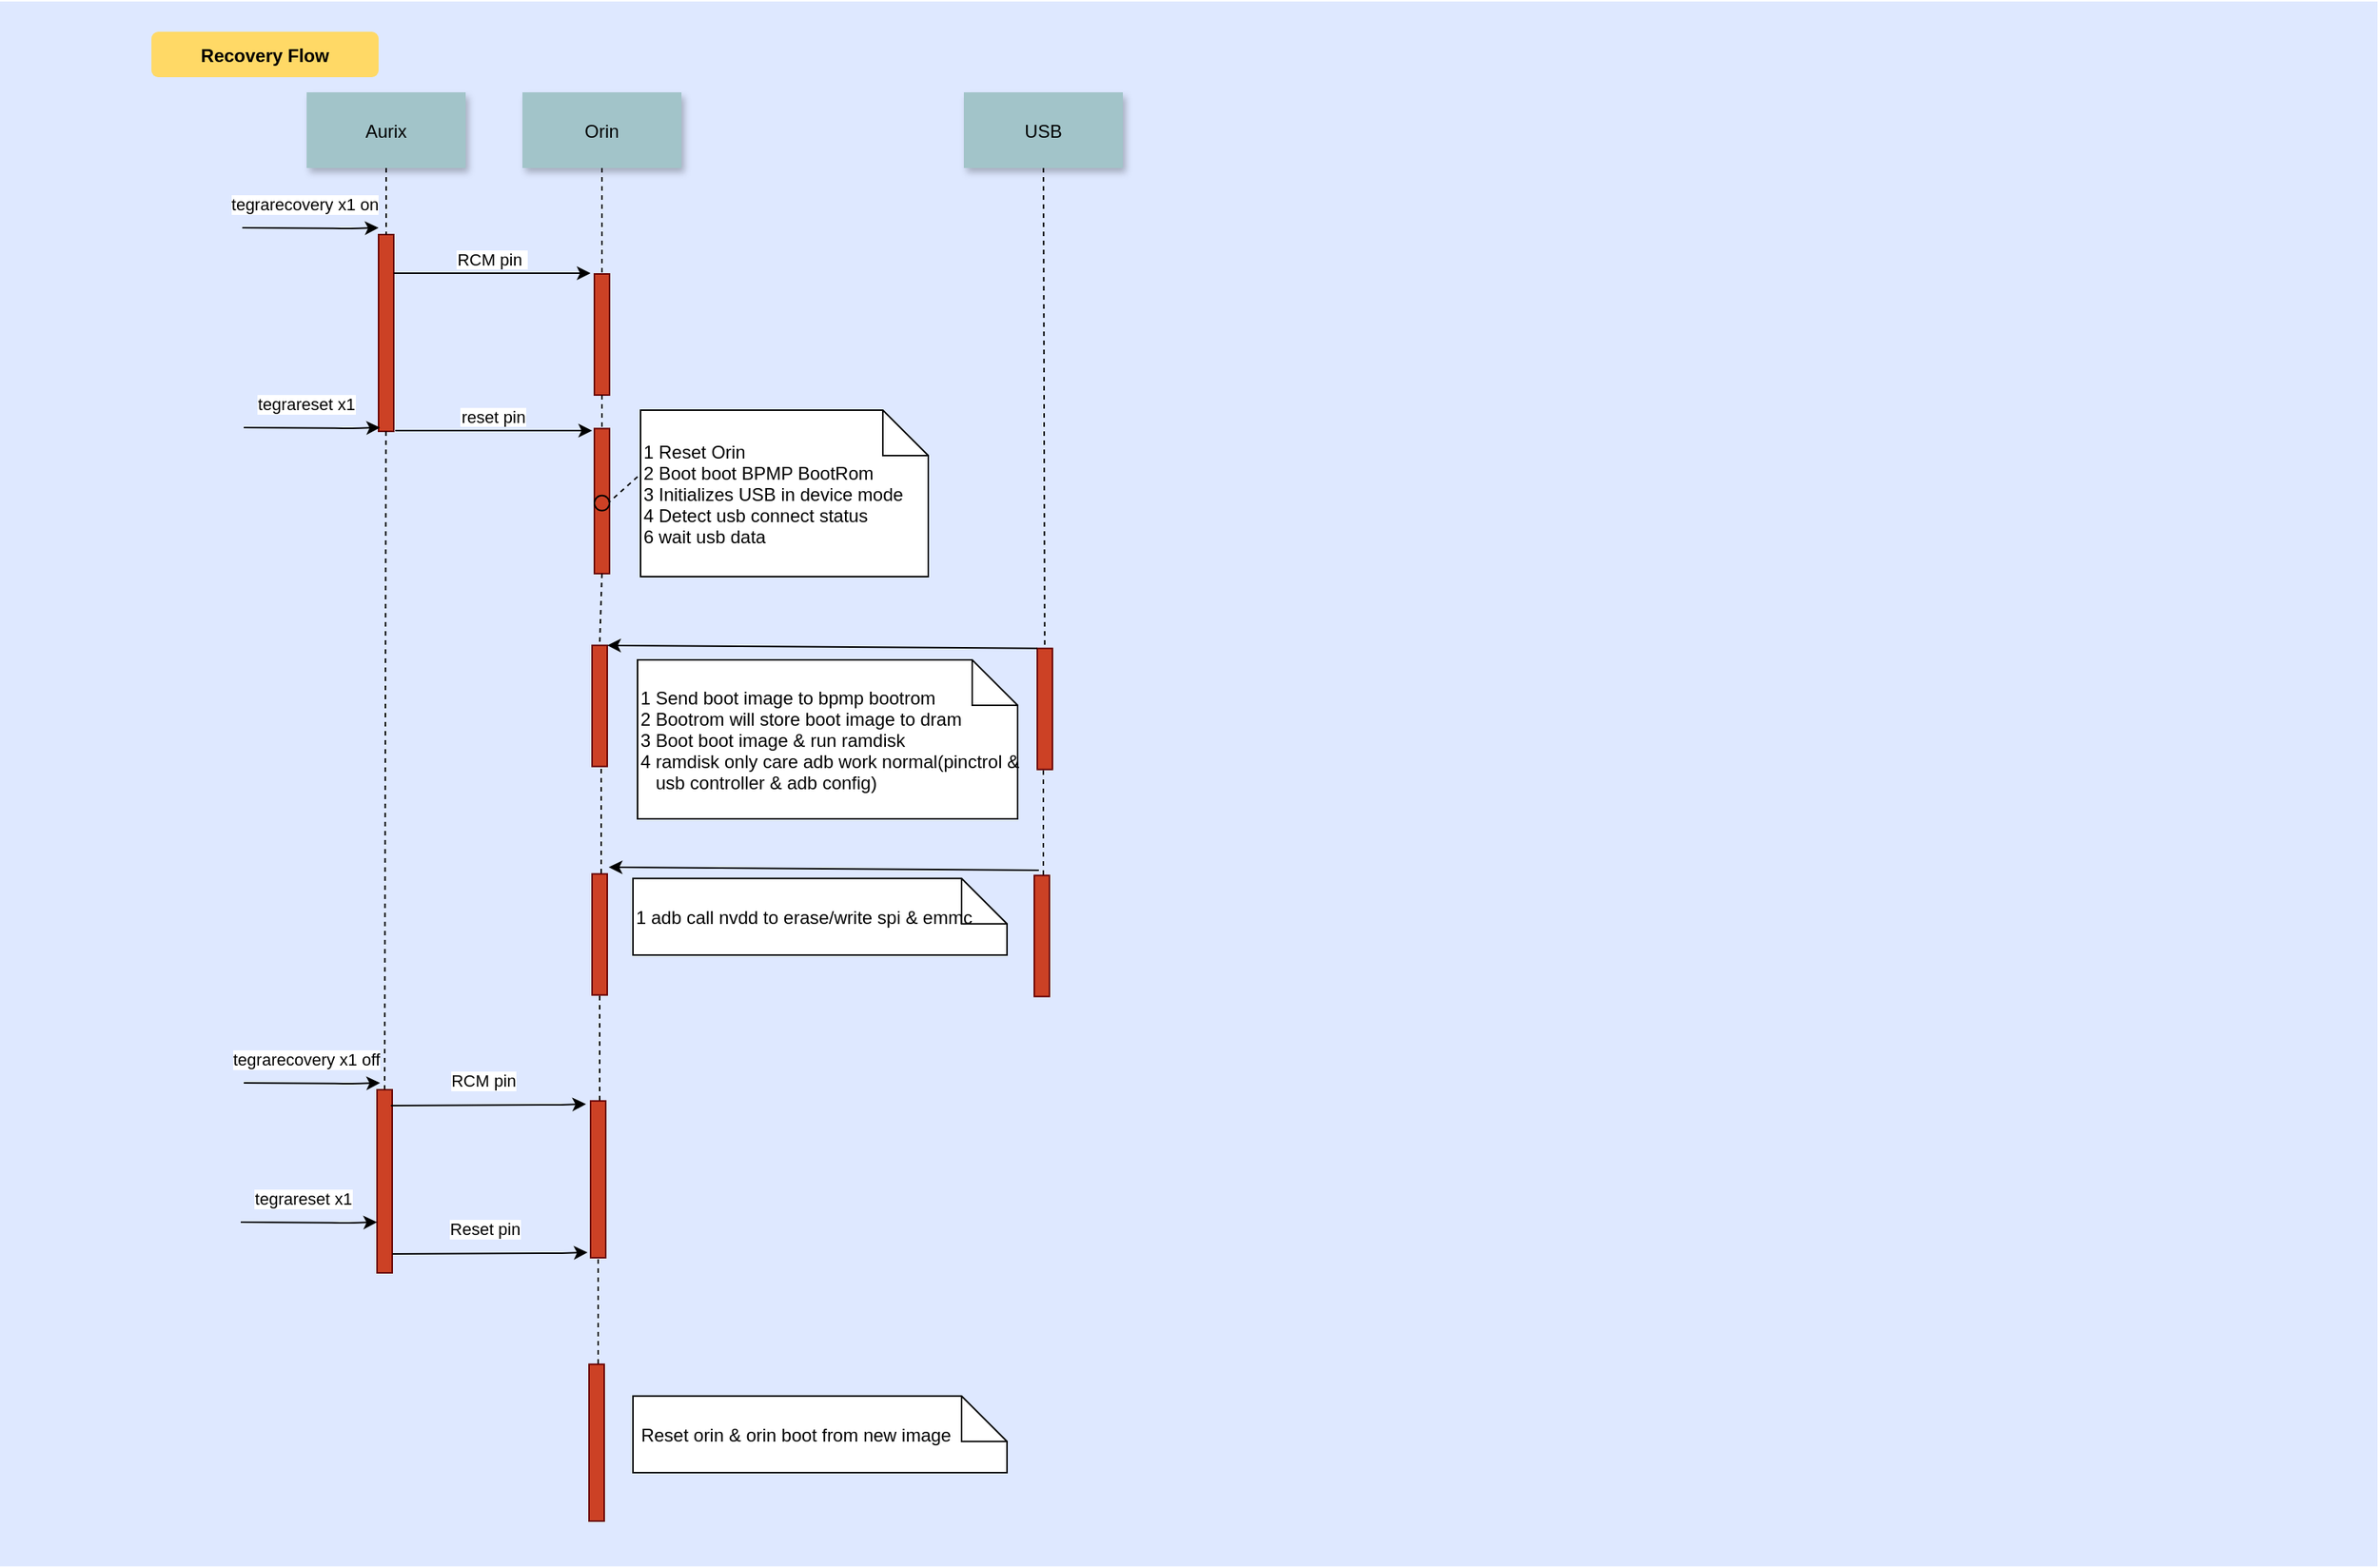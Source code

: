 <mxfile version="21.8.2" type="github">
  <diagram name="Page-1" id="9361dd3d-8414-5efd-6122-117bd74ce7a7">
    <mxGraphModel dx="1696" dy="713" grid="1" gridSize="10" guides="1" tooltips="1" connect="1" arrows="1" fold="1" page="0" pageScale="1.5" pageWidth="826" pageHeight="1169" background="none" math="0" shadow="0">
      <root>
        <mxCell id="0" />
        <mxCell id="1" parent="0" />
        <mxCell id="69" value="" style="fillColor=#DEE8FF;strokeColor=none" parent="1" vertex="1">
          <mxGeometry x="-50" y="-7.105e-15" width="1570" height="1033.88" as="geometry" />
        </mxCell>
        <mxCell id="2" value="" style="fillColor=#CC4125;strokeColor=#660000" parent="1" vertex="1">
          <mxGeometry x="200" y="154" width="10" height="130" as="geometry" />
        </mxCell>
        <mxCell id="3" value="" style="edgeStyle=none;verticalLabelPosition=top;verticalAlign=bottom;labelPosition=left;align=right" parent="1" edge="1">
          <mxGeometry width="100" height="100" as="geometry">
            <mxPoint x="110" y="149.5" as="sourcePoint" />
            <mxPoint x="200" y="149.5" as="targetPoint" />
            <Array as="points">
              <mxPoint x="180" y="150" />
            </Array>
            <mxPoint as="offset" />
          </mxGeometry>
        </mxCell>
        <mxCell id="40U8Hyy1MQshFt_wqeuv-89" value="tegrarecovery x1 on" style="edgeLabel;html=1;align=center;verticalAlign=middle;resizable=0;points=[];" vertex="1" connectable="0" parent="3">
          <mxGeometry relative="1" as="geometry">
            <mxPoint x="-4" y="-16" as="offset" />
          </mxGeometry>
        </mxCell>
        <mxCell id="4" value="Aurix" style="shadow=1;fillColor=#A2C4C9;strokeColor=none" parent="1" vertex="1">
          <mxGeometry x="152.5" y="60" width="105" height="50" as="geometry" />
        </mxCell>
        <mxCell id="6" value="" style="fillColor=#CC4125;strokeColor=#660000" parent="1" vertex="1">
          <mxGeometry x="342.5" y="180" width="10" height="80" as="geometry" />
        </mxCell>
        <mxCell id="7" value="Orin" style="shadow=1;fillColor=#A2C4C9;strokeColor=none" parent="1" vertex="1">
          <mxGeometry x="295" y="60" width="105" height="50" as="geometry" />
        </mxCell>
        <mxCell id="8" value="" style="edgeStyle=none;endArrow=none;dashed=1" parent="1" source="7" target="6" edge="1">
          <mxGeometry x="272.335" y="165" width="100" height="100" as="geometry">
            <mxPoint x="347.259" y="110" as="sourcePoint" />
            <mxPoint x="347.576" y="165" as="targetPoint" />
          </mxGeometry>
        </mxCell>
        <mxCell id="9" value="RCM pin " style="edgeStyle=none;verticalLabelPosition=top;verticalAlign=bottom" parent="1" edge="1">
          <mxGeometry x="220" y="92" width="100" height="100" as="geometry">
            <mxPoint x="210" y="179.5" as="sourcePoint" />
            <mxPoint x="340" y="179.5" as="targetPoint" />
          </mxGeometry>
        </mxCell>
        <mxCell id="21" value="" style="fillColor=#CC4125;strokeColor=#660000" parent="1" vertex="1">
          <mxGeometry x="635" y="427.394" width="10" height="80" as="geometry" />
        </mxCell>
        <mxCell id="22" value="USB" style="shadow=1;fillColor=#A2C4C9;strokeColor=none" parent="1" vertex="1">
          <mxGeometry x="586.5" y="60" width="105" height="50" as="geometry" />
        </mxCell>
        <mxCell id="23" value="" style="edgeStyle=none;endArrow=none;dashed=1" parent="1" source="22" target="21" edge="1">
          <mxGeometry x="614.488" y="175.0" width="100" height="100" as="geometry">
            <mxPoint x="674.653" y="110" as="sourcePoint" />
            <mxPoint x="674.653" y="260" as="targetPoint" />
          </mxGeometry>
        </mxCell>
        <mxCell id="33" value="" style="edgeStyle=elbowEdgeStyle;elbow=horizontal;endArrow=none;dashed=1" parent="1" source="4" target="2" edge="1">
          <mxGeometry x="230.0" y="310" width="100" height="100" as="geometry">
            <mxPoint x="230.0" y="410" as="sourcePoint" />
            <mxPoint x="330" y="310" as="targetPoint" />
          </mxGeometry>
        </mxCell>
        <mxCell id="44" value="" style="edgeStyle=none;dashed=1;endArrow=none;entryX=0.5;entryY=0;entryDx=0;entryDy=0;" parent="1" source="2" target="40U8Hyy1MQshFt_wqeuv-111" edge="1">
          <mxGeometry x="50" y="300" width="100" height="100" as="geometry">
            <mxPoint x="50" y="400" as="sourcePoint" />
            <mxPoint x="205" y="360" as="targetPoint" />
          </mxGeometry>
        </mxCell>
        <mxCell id="48" value="" style="fillColor=#CC4125;strokeColor=#660000" parent="1" vertex="1">
          <mxGeometry x="342.5" y="282.167" width="10" height="95.833" as="geometry" />
        </mxCell>
        <mxCell id="52" value="" style="edgeStyle=none;endArrow=none;dashed=1" parent="1" source="6" target="48" edge="1">
          <mxGeometry x="376.571" y="339.697" width="100" height="100" as="geometry">
            <mxPoint x="451.736" y="284.697" as="sourcePoint" />
            <mxPoint x="451.736" y="464.091" as="targetPoint" />
          </mxGeometry>
        </mxCell>
        <mxCell id="71" value="Recovery Flow" style="rounded=1;fontStyle=1;fillColor=#FFD966;strokeColor=none" parent="1" vertex="1">
          <mxGeometry x="50" y="20" width="150" height="30" as="geometry" />
        </mxCell>
        <mxCell id="40U8Hyy1MQshFt_wqeuv-90" value="" style="edgeStyle=none;verticalLabelPosition=top;verticalAlign=bottom;labelPosition=left;align=right" edge="1" parent="1">
          <mxGeometry width="100" height="100" as="geometry">
            <mxPoint x="111" y="281.5" as="sourcePoint" />
            <mxPoint x="201" y="281.5" as="targetPoint" />
            <Array as="points">
              <mxPoint x="181" y="282" />
            </Array>
            <mxPoint as="offset" />
          </mxGeometry>
        </mxCell>
        <mxCell id="40U8Hyy1MQshFt_wqeuv-91" value="tegrareset x1" style="edgeLabel;html=1;align=center;verticalAlign=middle;resizable=0;points=[];" vertex="1" connectable="0" parent="40U8Hyy1MQshFt_wqeuv-90">
          <mxGeometry relative="1" as="geometry">
            <mxPoint x="-4" y="-16" as="offset" />
          </mxGeometry>
        </mxCell>
        <mxCell id="40U8Hyy1MQshFt_wqeuv-92" value="reset pin" style="edgeStyle=none;verticalLabelPosition=top;verticalAlign=bottom" edge="1" parent="1">
          <mxGeometry x="220" y="92" width="100" height="100" as="geometry">
            <mxPoint x="211" y="283.5" as="sourcePoint" />
            <mxPoint x="341" y="283.5" as="targetPoint" />
          </mxGeometry>
        </mxCell>
        <mxCell id="40U8Hyy1MQshFt_wqeuv-93" value="1 Reset Orin&#xa;2 Boot boot BPMP BootRom&#xa;3 Initializes USB in device mode&#xa;4 Detect usb connect status&#xa;6 wait usb data" style="shape=note;align=left" vertex="1" parent="1">
          <mxGeometry x="373" y="270" width="190" height="110" as="geometry" />
        </mxCell>
        <mxCell id="40U8Hyy1MQshFt_wqeuv-95" value="" style="edgeStyle=none;endArrow=none;dashed=1" edge="1" parent="1">
          <mxGeometry x="1030" y="180" width="100" height="100" as="geometry">
            <mxPoint x="371" y="314" as="sourcePoint" />
            <mxPoint x="352" y="331" as="targetPoint" />
          </mxGeometry>
        </mxCell>
        <mxCell id="40U8Hyy1MQshFt_wqeuv-96" value="" style="ellipse;fillColor=none" vertex="1" parent="1">
          <mxGeometry x="342.5" y="326.394" width="10.0" height="10" as="geometry" />
        </mxCell>
        <mxCell id="40U8Hyy1MQshFt_wqeuv-97" value="" style="fillColor=#CC4125;strokeColor=#660000" vertex="1" parent="1">
          <mxGeometry x="341" y="425.394" width="10" height="80" as="geometry" />
        </mxCell>
        <mxCell id="40U8Hyy1MQshFt_wqeuv-102" value="" style="edgeStyle=none;dashed=1;endArrow=none;exitX=0.5;exitY=1;exitDx=0;exitDy=0;entryX=0.5;entryY=0;entryDx=0;entryDy=0;" edge="1" parent="1" source="48" target="40U8Hyy1MQshFt_wqeuv-97">
          <mxGeometry x="50" y="300" width="100" height="100" as="geometry">
            <mxPoint x="215" y="290" as="sourcePoint" />
            <mxPoint x="348" y="410" as="targetPoint" />
          </mxGeometry>
        </mxCell>
        <mxCell id="40U8Hyy1MQshFt_wqeuv-103" value="" style="endArrow=classic;html=1;rounded=0;entryX=1;entryY=0;entryDx=0;entryDy=0;exitX=0;exitY=0;exitDx=0;exitDy=0;" edge="1" parent="1" source="21" target="40U8Hyy1MQshFt_wqeuv-97">
          <mxGeometry width="50" height="50" relative="1" as="geometry">
            <mxPoint x="620" y="430" as="sourcePoint" />
            <mxPoint x="630" y="490" as="targetPoint" />
          </mxGeometry>
        </mxCell>
        <mxCell id="40U8Hyy1MQshFt_wqeuv-104" value="1 Send boot image to bpmp bootrom&#xa;2 Bootrom will store boot image to dram&#xa;3 Boot boot image &amp; run ramdisk &#xa;4 ramdisk only care adb work normal(pinctrol &amp;&#xa;   usb controller &amp; adb config)" style="shape=note;align=left" vertex="1" parent="1">
          <mxGeometry x="371" y="435" width="251" height="105" as="geometry" />
        </mxCell>
        <mxCell id="40U8Hyy1MQshFt_wqeuv-105" value="" style="edgeStyle=none;endArrow=none;dashed=1" edge="1" parent="1">
          <mxGeometry x="272.335" y="165" width="100" height="100" as="geometry">
            <mxPoint x="347" y="507" as="sourcePoint" />
            <mxPoint x="347" y="577" as="targetPoint" />
          </mxGeometry>
        </mxCell>
        <mxCell id="40U8Hyy1MQshFt_wqeuv-106" value="" style="fillColor=#CC4125;strokeColor=#660000" vertex="1" parent="1">
          <mxGeometry x="341" y="576.394" width="10" height="80" as="geometry" />
        </mxCell>
        <mxCell id="40U8Hyy1MQshFt_wqeuv-107" value="1 adb call nvdd to erase/write spi &amp; emmc" style="shape=note;align=left" vertex="1" parent="1">
          <mxGeometry x="368" y="579.39" width="247" height="50.61" as="geometry" />
        </mxCell>
        <mxCell id="40U8Hyy1MQshFt_wqeuv-108" value="" style="edgeStyle=none;endArrow=none;dashed=1" edge="1" parent="1">
          <mxGeometry x="272.335" y="165" width="100" height="100" as="geometry">
            <mxPoint x="639" y="508" as="sourcePoint" />
            <mxPoint x="639" y="578" as="targetPoint" />
          </mxGeometry>
        </mxCell>
        <mxCell id="40U8Hyy1MQshFt_wqeuv-109" value="" style="fillColor=#CC4125;strokeColor=#660000" vertex="1" parent="1">
          <mxGeometry x="633" y="577.394" width="10" height="80" as="geometry" />
        </mxCell>
        <mxCell id="40U8Hyy1MQshFt_wqeuv-110" value="" style="endArrow=classic;html=1;rounded=0;entryX=1;entryY=0;entryDx=0;entryDy=0;exitX=0;exitY=0;exitDx=0;exitDy=0;" edge="1" parent="1">
          <mxGeometry width="50" height="50" relative="1" as="geometry">
            <mxPoint x="636" y="574" as="sourcePoint" />
            <mxPoint x="352" y="572" as="targetPoint" />
          </mxGeometry>
        </mxCell>
        <mxCell id="40U8Hyy1MQshFt_wqeuv-111" value="" style="fillColor=#CC4125;strokeColor=#660000" vertex="1" parent="1">
          <mxGeometry x="199" y="719" width="10" height="121" as="geometry" />
        </mxCell>
        <mxCell id="40U8Hyy1MQshFt_wqeuv-112" value="" style="edgeStyle=none;endArrow=none;dashed=1" edge="1" parent="1">
          <mxGeometry x="272.335" y="165" width="100" height="100" as="geometry">
            <mxPoint x="346" y="657" as="sourcePoint" />
            <mxPoint x="346" y="727" as="targetPoint" />
          </mxGeometry>
        </mxCell>
        <mxCell id="40U8Hyy1MQshFt_wqeuv-113" value="" style="fillColor=#CC4125;strokeColor=#660000" vertex="1" parent="1">
          <mxGeometry x="340" y="726.39" width="10" height="103.61" as="geometry" />
        </mxCell>
        <mxCell id="40U8Hyy1MQshFt_wqeuv-114" value="" style="edgeStyle=none;verticalLabelPosition=top;verticalAlign=bottom;labelPosition=left;align=right" edge="1" parent="1">
          <mxGeometry width="100" height="100" as="geometry">
            <mxPoint x="111" y="714.5" as="sourcePoint" />
            <mxPoint x="201" y="714.5" as="targetPoint" />
            <Array as="points">
              <mxPoint x="181" y="715" />
            </Array>
            <mxPoint as="offset" />
          </mxGeometry>
        </mxCell>
        <mxCell id="40U8Hyy1MQshFt_wqeuv-115" value="tegrarecovery x1 off" style="edgeLabel;html=1;align=center;verticalAlign=middle;resizable=0;points=[];" vertex="1" connectable="0" parent="40U8Hyy1MQshFt_wqeuv-114">
          <mxGeometry relative="1" as="geometry">
            <mxPoint x="-4" y="-16" as="offset" />
          </mxGeometry>
        </mxCell>
        <mxCell id="40U8Hyy1MQshFt_wqeuv-116" value="" style="edgeStyle=none;verticalLabelPosition=top;verticalAlign=bottom;labelPosition=left;align=right;exitX=0.917;exitY=0.105;exitDx=0;exitDy=0;exitPerimeter=0;" edge="1" parent="1">
          <mxGeometry width="100" height="100" as="geometry">
            <mxPoint x="208.17" y="729.555" as="sourcePoint" />
            <mxPoint x="337" y="728.5" as="targetPoint" />
            <Array as="points">
              <mxPoint x="317" y="729" />
            </Array>
            <mxPoint as="offset" />
          </mxGeometry>
        </mxCell>
        <mxCell id="40U8Hyy1MQshFt_wqeuv-117" value="RCM pin" style="edgeLabel;html=1;align=center;verticalAlign=middle;resizable=0;points=[];" vertex="1" connectable="0" parent="40U8Hyy1MQshFt_wqeuv-116">
          <mxGeometry relative="1" as="geometry">
            <mxPoint x="-4" y="-16" as="offset" />
          </mxGeometry>
        </mxCell>
        <mxCell id="40U8Hyy1MQshFt_wqeuv-118" value="" style="edgeStyle=none;verticalLabelPosition=top;verticalAlign=bottom;labelPosition=left;align=right" edge="1" parent="1">
          <mxGeometry width="100" height="100" as="geometry">
            <mxPoint x="109" y="806.5" as="sourcePoint" />
            <mxPoint x="199" y="806.5" as="targetPoint" />
            <Array as="points">
              <mxPoint x="179" y="807" />
            </Array>
            <mxPoint as="offset" />
          </mxGeometry>
        </mxCell>
        <mxCell id="40U8Hyy1MQshFt_wqeuv-119" value="tegrareset x1" style="edgeLabel;html=1;align=center;verticalAlign=middle;resizable=0;points=[];" vertex="1" connectable="0" parent="40U8Hyy1MQshFt_wqeuv-118">
          <mxGeometry relative="1" as="geometry">
            <mxPoint x="-4" y="-16" as="offset" />
          </mxGeometry>
        </mxCell>
        <mxCell id="40U8Hyy1MQshFt_wqeuv-120" value="" style="edgeStyle=none;verticalLabelPosition=top;verticalAlign=bottom;labelPosition=left;align=right;exitX=0.917;exitY=0.105;exitDx=0;exitDy=0;exitPerimeter=0;" edge="1" parent="1">
          <mxGeometry width="100" height="100" as="geometry">
            <mxPoint x="209.17" y="827.555" as="sourcePoint" />
            <mxPoint x="338" y="826.5" as="targetPoint" />
            <Array as="points">
              <mxPoint x="318" y="827" />
            </Array>
            <mxPoint as="offset" />
          </mxGeometry>
        </mxCell>
        <mxCell id="40U8Hyy1MQshFt_wqeuv-121" value="Reset pin" style="edgeLabel;html=1;align=center;verticalAlign=middle;resizable=0;points=[];" vertex="1" connectable="0" parent="40U8Hyy1MQshFt_wqeuv-120">
          <mxGeometry relative="1" as="geometry">
            <mxPoint x="-4" y="-16" as="offset" />
          </mxGeometry>
        </mxCell>
        <mxCell id="40U8Hyy1MQshFt_wqeuv-122" value="" style="edgeStyle=none;endArrow=none;dashed=1" edge="1" parent="1">
          <mxGeometry x="272.335" y="165" width="100" height="100" as="geometry">
            <mxPoint x="345" y="831" as="sourcePoint" />
            <mxPoint x="345" y="901" as="targetPoint" />
          </mxGeometry>
        </mxCell>
        <mxCell id="40U8Hyy1MQshFt_wqeuv-123" value="" style="fillColor=#CC4125;strokeColor=#660000" vertex="1" parent="1">
          <mxGeometry x="339" y="900.39" width="10" height="103.61" as="geometry" />
        </mxCell>
        <mxCell id="40U8Hyy1MQshFt_wqeuv-124" value=" Reset orin &amp; orin boot from new image" style="shape=note;align=left" vertex="1" parent="1">
          <mxGeometry x="368" y="921.39" width="247" height="50.61" as="geometry" />
        </mxCell>
      </root>
    </mxGraphModel>
  </diagram>
</mxfile>
